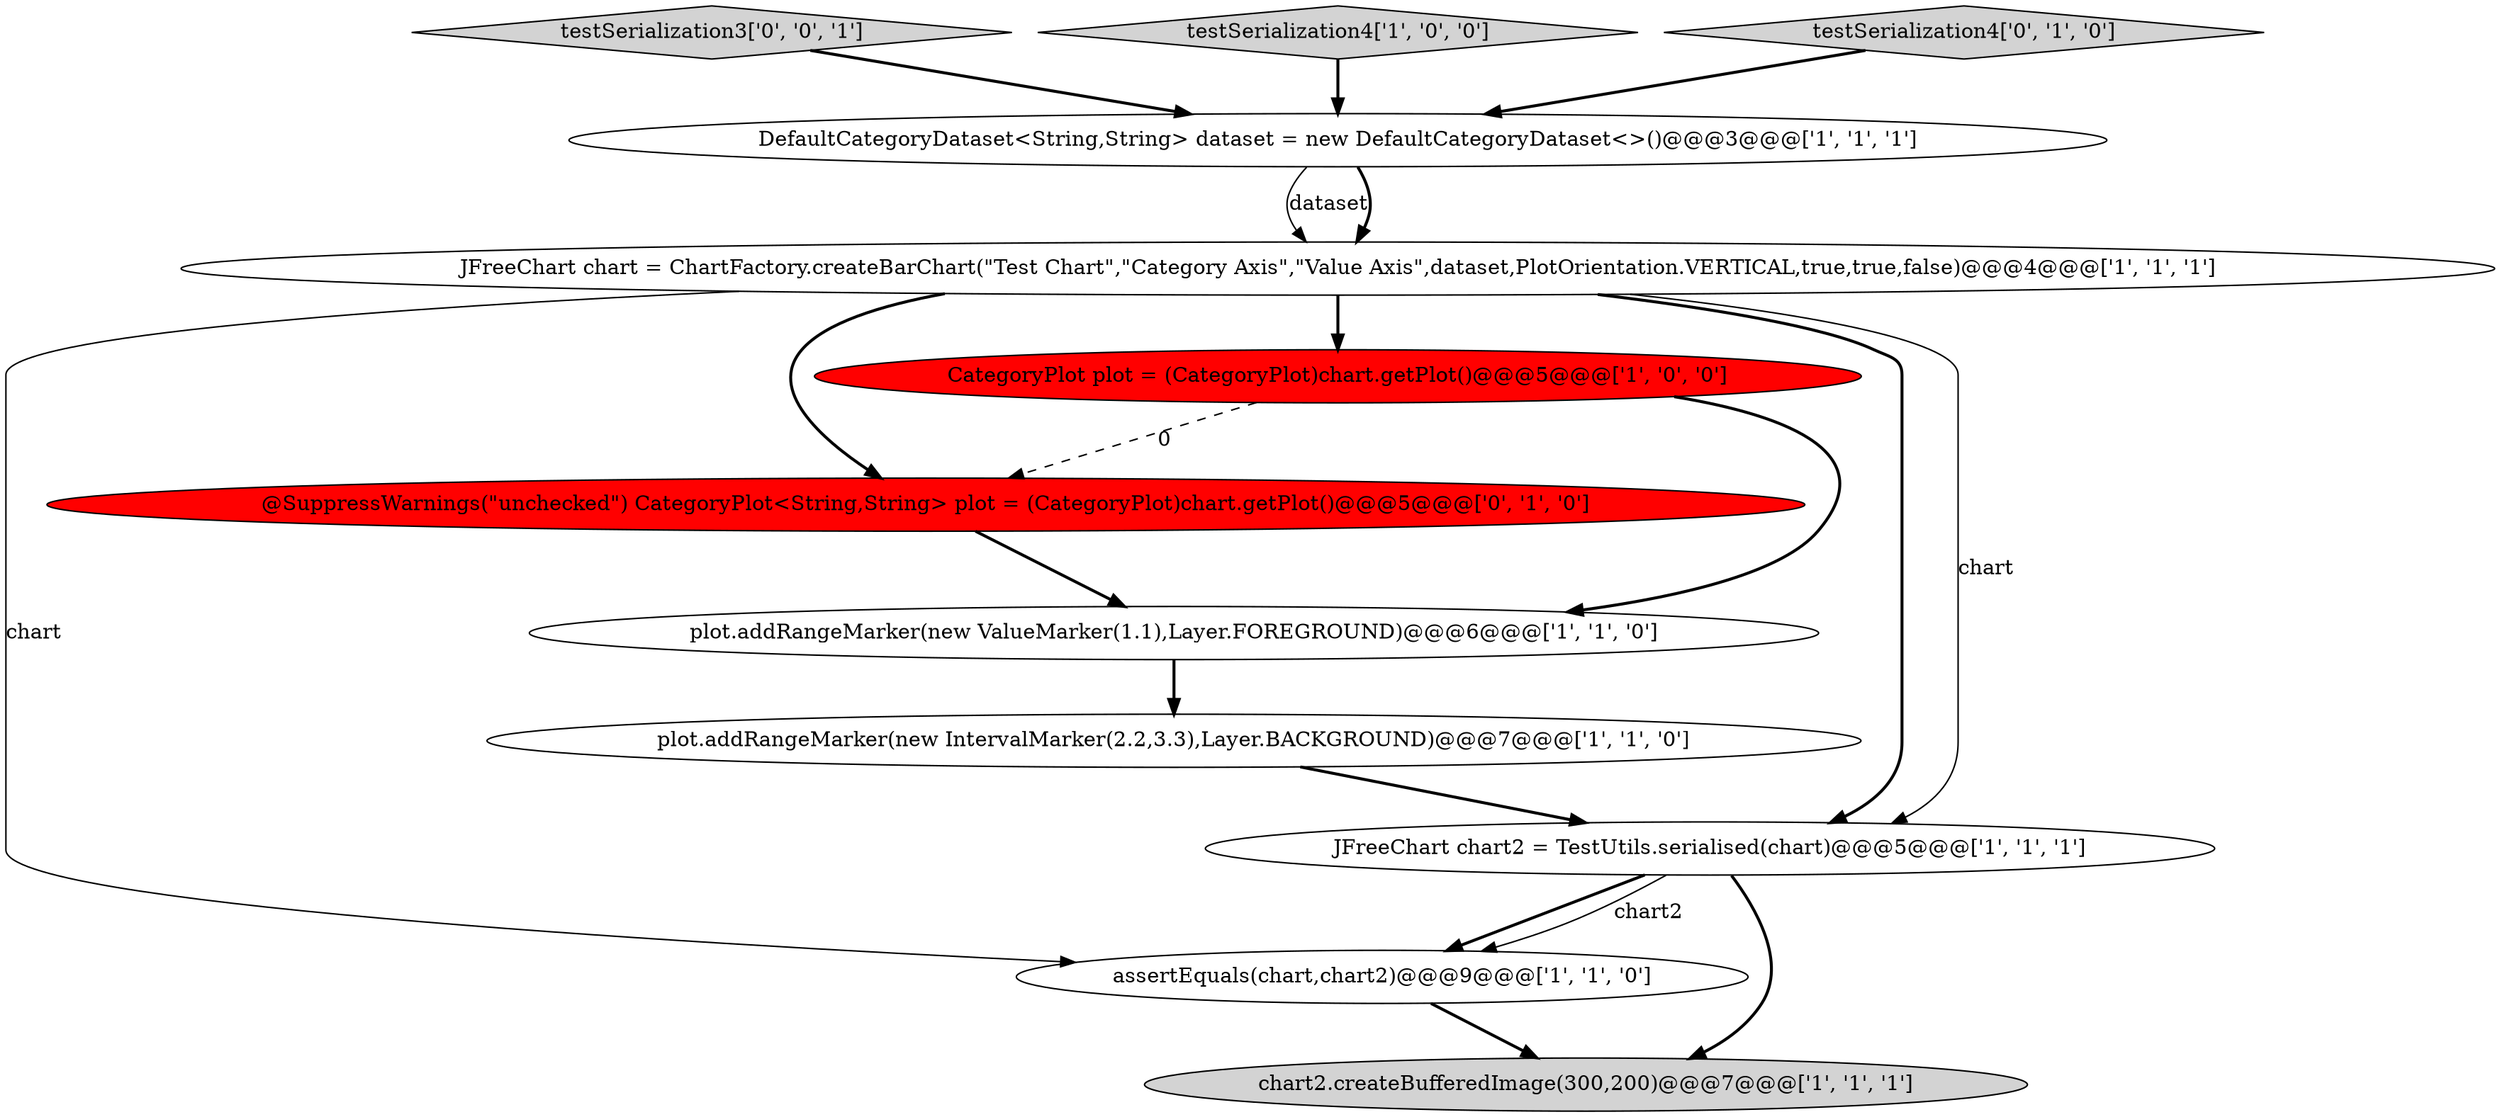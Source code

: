 digraph {
3 [style = filled, label = "plot.addRangeMarker(new IntervalMarker(2.2,3.3),Layer.BACKGROUND)@@@7@@@['1', '1', '0']", fillcolor = white, shape = ellipse image = "AAA0AAABBB1BBB"];
9 [style = filled, label = "@SuppressWarnings(\"unchecked\") CategoryPlot<String,String> plot = (CategoryPlot)chart.getPlot()@@@5@@@['0', '1', '0']", fillcolor = red, shape = ellipse image = "AAA1AAABBB2BBB"];
11 [style = filled, label = "testSerialization3['0', '0', '1']", fillcolor = lightgray, shape = diamond image = "AAA0AAABBB3BBB"];
2 [style = filled, label = "JFreeChart chart = ChartFactory.createBarChart(\"Test Chart\",\"Category Axis\",\"Value Axis\",dataset,PlotOrientation.VERTICAL,true,true,false)@@@4@@@['1', '1', '1']", fillcolor = white, shape = ellipse image = "AAA0AAABBB1BBB"];
4 [style = filled, label = "plot.addRangeMarker(new ValueMarker(1.1),Layer.FOREGROUND)@@@6@@@['1', '1', '0']", fillcolor = white, shape = ellipse image = "AAA0AAABBB1BBB"];
5 [style = filled, label = "chart2.createBufferedImage(300,200)@@@7@@@['1', '1', '1']", fillcolor = lightgray, shape = ellipse image = "AAA0AAABBB1BBB"];
0 [style = filled, label = "testSerialization4['1', '0', '0']", fillcolor = lightgray, shape = diamond image = "AAA0AAABBB1BBB"];
7 [style = filled, label = "CategoryPlot plot = (CategoryPlot)chart.getPlot()@@@5@@@['1', '0', '0']", fillcolor = red, shape = ellipse image = "AAA1AAABBB1BBB"];
10 [style = filled, label = "testSerialization4['0', '1', '0']", fillcolor = lightgray, shape = diamond image = "AAA0AAABBB2BBB"];
1 [style = filled, label = "assertEquals(chart,chart2)@@@9@@@['1', '1', '0']", fillcolor = white, shape = ellipse image = "AAA0AAABBB1BBB"];
8 [style = filled, label = "DefaultCategoryDataset<String,String> dataset = new DefaultCategoryDataset<>()@@@3@@@['1', '1', '1']", fillcolor = white, shape = ellipse image = "AAA0AAABBB1BBB"];
6 [style = filled, label = "JFreeChart chart2 = TestUtils.serialised(chart)@@@5@@@['1', '1', '1']", fillcolor = white, shape = ellipse image = "AAA0AAABBB1BBB"];
8->2 [style = solid, label="dataset"];
1->5 [style = bold, label=""];
6->1 [style = bold, label=""];
4->3 [style = bold, label=""];
3->6 [style = bold, label=""];
6->5 [style = bold, label=""];
11->8 [style = bold, label=""];
2->1 [style = solid, label="chart"];
2->7 [style = bold, label=""];
7->4 [style = bold, label=""];
2->9 [style = bold, label=""];
10->8 [style = bold, label=""];
8->2 [style = bold, label=""];
6->1 [style = solid, label="chart2"];
7->9 [style = dashed, label="0"];
2->6 [style = bold, label=""];
2->6 [style = solid, label="chart"];
9->4 [style = bold, label=""];
0->8 [style = bold, label=""];
}
